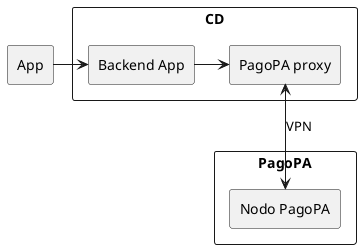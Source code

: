 @startuml

agent "App" as app
rectangle CD {
  agent "Backend App" as backendapp
  agent "PagoPA proxy" as pagopaproxy
}
rectangle PagoPA {
  agent "Nodo PagoPA" as nodopagopa
}

app -> backendapp
backendapp -> pagopaproxy
pagopaproxy <--> nodopagopa : VPN


@enduml